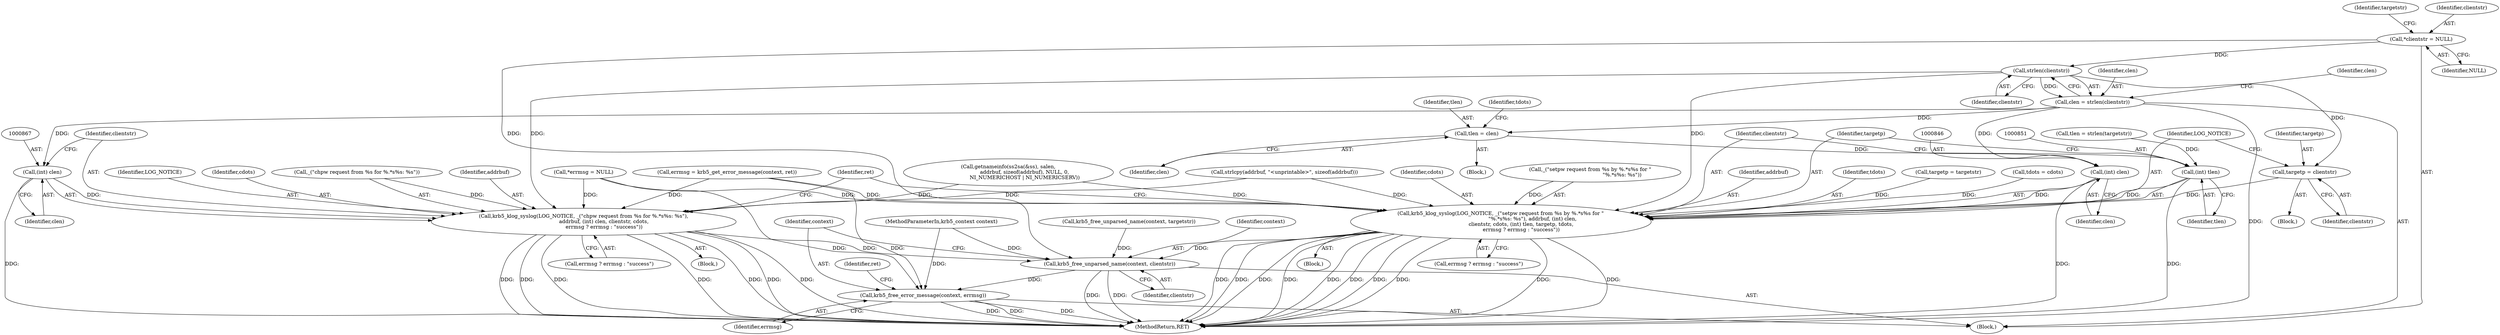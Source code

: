 digraph "0_krb5_cf1a0c411b2668c57c41e9c4efd15ba17b6b322c@pointer" {
"1000170" [label="(Call,*clientstr = NULL)"];
"1000676" [label="(Call,strlen(clientstr))"];
"1000674" [label="(Call,clen = strlen(clientstr))"];
"1000817" [label="(Call,tlen = clen)"];
"1000850" [label="(Call,(int) tlen)"];
"1000840" [label="(Call,krb5_klog_syslog(LOG_NOTICE, _(\"setpw request from %s by %.*s%s for \"\n                                       \"%.*s%s: %s\"), addrbuf, (int) clen,\n                         clientstr, cdots, (int) tlen, targetp, tdots,\n                         errmsg ? errmsg : \"success\"))"];
"1001252" [label="(Call,krb5_free_unparsed_name(context, clientstr))"];
"1001255" [label="(Call,krb5_free_error_message(context, errmsg))"];
"1000845" [label="(Call,(int) clen)"];
"1000866" [label="(Call,(int) clen)"];
"1000861" [label="(Call,krb5_klog_syslog(LOG_NOTICE, _(\"chpw request from %s for %.*s%s: %s\"),\n                         addrbuf, (int) clen, clientstr, cdots,\n                         errmsg ? errmsg : \"success\"))"];
"1000837" [label="(Call,targetp = clientstr)"];
"1000821" [label="(Identifier,tdots)"];
"1001253" [label="(Identifier,context)"];
"1000675" [label="(Identifier,clen)"];
"1000680" [label="(Identifier,clen)"];
"1000799" [label="(Call,strlcpy(addrbuf, \"<unprintable>\", sizeof(addrbuf)))"];
"1000676" [label="(Call,strlen(clientstr))"];
"1001252" [label="(Call,krb5_free_unparsed_name(context, clientstr))"];
"1000866" [label="(Call,(int) clen)"];
"1001259" [label="(Identifier,ret)"];
"1000175" [label="(Identifier,targetstr)"];
"1000170" [label="(Call,*clientstr = NULL)"];
"1000130" [label="(Block,)"];
"1001249" [label="(Call,krb5_free_unparsed_name(context, targetstr))"];
"1000865" [label="(Identifier,addrbuf)"];
"1000849" [label="(Identifier,cdots)"];
"1000871" [label="(Call,errmsg ? errmsg : \"success\")"];
"1000816" [label="(Block,)"];
"1000863" [label="(Call,_(\"chpw request from %s for %.*s%s: %s\"))"];
"1000876" [label="(Identifier,ret)"];
"1000860" [label="(Block,)"];
"1000172" [label="(Identifier,NULL)"];
"1000845" [label="(Call,(int) clen)"];
"1000837" [label="(Call,targetp = clientstr)"];
"1000838" [label="(Identifier,targetp)"];
"1000870" [label="(Identifier,cdots)"];
"1000847" [label="(Identifier,clen)"];
"1001255" [label="(Call,krb5_free_error_message(context, errmsg))"];
"1000171" [label="(Identifier,clientstr)"];
"1000122" [label="(MethodParameterIn,krb5_context context)"];
"1000827" [label="(Block,)"];
"1000852" [label="(Identifier,tlen)"];
"1000785" [label="(Call,getnameinfo(ss2sa(&ss), salen,\n                    addrbuf, sizeof(addrbuf), NULL, 0,\n                    NI_NUMERICHOST | NI_NUMERICSERV))"];
"1000818" [label="(Identifier,tlen)"];
"1000819" [label="(Identifier,clen)"];
"1000842" [label="(Call,_(\"setpw request from %s by %.*s%s for \"\n                                       \"%.*s%s: %s\"))"];
"1001257" [label="(Identifier,errmsg)"];
"1000808" [label="(Block,)"];
"1000844" [label="(Identifier,addrbuf)"];
"1000853" [label="(Identifier,targetp)"];
"1000841" [label="(Identifier,LOG_NOTICE)"];
"1000869" [label="(Identifier,clientstr)"];
"1000861" [label="(Call,krb5_klog_syslog(LOG_NOTICE, _(\"chpw request from %s for %.*s%s: %s\"),\n                         addrbuf, (int) clen, clientstr, cdots,\n                         errmsg ? errmsg : \"success\"))"];
"1000854" [label="(Identifier,tdots)"];
"1000839" [label="(Identifier,clientstr)"];
"1000677" [label="(Identifier,clientstr)"];
"1000828" [label="(Call,tlen = strlen(targetstr))"];
"1000823" [label="(Call,targetp = targetstr)"];
"1001260" [label="(MethodReturn,RET)"];
"1001256" [label="(Identifier,context)"];
"1000178" [label="(Call,*errmsg = NULL)"];
"1000817" [label="(Call,tlen = clen)"];
"1000868" [label="(Identifier,clen)"];
"1000674" [label="(Call,clen = strlen(clientstr))"];
"1000840" [label="(Call,krb5_klog_syslog(LOG_NOTICE, _(\"setpw request from %s by %.*s%s for \"\n                                       \"%.*s%s: %s\"), addrbuf, (int) clen,\n                         clientstr, cdots, (int) tlen, targetp, tdots,\n                         errmsg ? errmsg : \"success\"))"];
"1000820" [label="(Call,tdots = cdots)"];
"1000848" [label="(Identifier,clientstr)"];
"1000654" [label="(Call,errmsg = krb5_get_error_message(context, ret))"];
"1000850" [label="(Call,(int) tlen)"];
"1001254" [label="(Identifier,clientstr)"];
"1000855" [label="(Call,errmsg ? errmsg : \"success\")"];
"1000862" [label="(Identifier,LOG_NOTICE)"];
"1000170" -> "1000130"  [label="AST: "];
"1000170" -> "1000172"  [label="CFG: "];
"1000171" -> "1000170"  [label="AST: "];
"1000172" -> "1000170"  [label="AST: "];
"1000175" -> "1000170"  [label="CFG: "];
"1000170" -> "1000676"  [label="DDG: "];
"1000170" -> "1001252"  [label="DDG: "];
"1000676" -> "1000674"  [label="AST: "];
"1000676" -> "1000677"  [label="CFG: "];
"1000677" -> "1000676"  [label="AST: "];
"1000674" -> "1000676"  [label="CFG: "];
"1000676" -> "1000674"  [label="DDG: "];
"1000676" -> "1000837"  [label="DDG: "];
"1000676" -> "1000840"  [label="DDG: "];
"1000676" -> "1000861"  [label="DDG: "];
"1000674" -> "1000130"  [label="AST: "];
"1000675" -> "1000674"  [label="AST: "];
"1000680" -> "1000674"  [label="CFG: "];
"1000674" -> "1001260"  [label="DDG: "];
"1000674" -> "1000817"  [label="DDG: "];
"1000674" -> "1000845"  [label="DDG: "];
"1000674" -> "1000866"  [label="DDG: "];
"1000817" -> "1000816"  [label="AST: "];
"1000817" -> "1000819"  [label="CFG: "];
"1000818" -> "1000817"  [label="AST: "];
"1000819" -> "1000817"  [label="AST: "];
"1000821" -> "1000817"  [label="CFG: "];
"1000817" -> "1000850"  [label="DDG: "];
"1000850" -> "1000840"  [label="AST: "];
"1000850" -> "1000852"  [label="CFG: "];
"1000851" -> "1000850"  [label="AST: "];
"1000852" -> "1000850"  [label="AST: "];
"1000853" -> "1000850"  [label="CFG: "];
"1000850" -> "1001260"  [label="DDG: "];
"1000850" -> "1000840"  [label="DDG: "];
"1000828" -> "1000850"  [label="DDG: "];
"1000840" -> "1000808"  [label="AST: "];
"1000840" -> "1000855"  [label="CFG: "];
"1000841" -> "1000840"  [label="AST: "];
"1000842" -> "1000840"  [label="AST: "];
"1000844" -> "1000840"  [label="AST: "];
"1000845" -> "1000840"  [label="AST: "];
"1000848" -> "1000840"  [label="AST: "];
"1000849" -> "1000840"  [label="AST: "];
"1000853" -> "1000840"  [label="AST: "];
"1000854" -> "1000840"  [label="AST: "];
"1000855" -> "1000840"  [label="AST: "];
"1000876" -> "1000840"  [label="CFG: "];
"1000840" -> "1001260"  [label="DDG: "];
"1000840" -> "1001260"  [label="DDG: "];
"1000840" -> "1001260"  [label="DDG: "];
"1000840" -> "1001260"  [label="DDG: "];
"1000840" -> "1001260"  [label="DDG: "];
"1000840" -> "1001260"  [label="DDG: "];
"1000840" -> "1001260"  [label="DDG: "];
"1000840" -> "1001260"  [label="DDG: "];
"1000840" -> "1001260"  [label="DDG: "];
"1000840" -> "1001260"  [label="DDG: "];
"1000842" -> "1000840"  [label="DDG: "];
"1000785" -> "1000840"  [label="DDG: "];
"1000799" -> "1000840"  [label="DDG: "];
"1000845" -> "1000840"  [label="DDG: "];
"1000837" -> "1000840"  [label="DDG: "];
"1000823" -> "1000840"  [label="DDG: "];
"1000820" -> "1000840"  [label="DDG: "];
"1000654" -> "1000840"  [label="DDG: "];
"1000178" -> "1000840"  [label="DDG: "];
"1000840" -> "1001252"  [label="DDG: "];
"1001252" -> "1000130"  [label="AST: "];
"1001252" -> "1001254"  [label="CFG: "];
"1001253" -> "1001252"  [label="AST: "];
"1001254" -> "1001252"  [label="AST: "];
"1001256" -> "1001252"  [label="CFG: "];
"1001252" -> "1001260"  [label="DDG: "];
"1001252" -> "1001260"  [label="DDG: "];
"1001249" -> "1001252"  [label="DDG: "];
"1000122" -> "1001252"  [label="DDG: "];
"1000861" -> "1001252"  [label="DDG: "];
"1001252" -> "1001255"  [label="DDG: "];
"1001255" -> "1000130"  [label="AST: "];
"1001255" -> "1001257"  [label="CFG: "];
"1001256" -> "1001255"  [label="AST: "];
"1001257" -> "1001255"  [label="AST: "];
"1001259" -> "1001255"  [label="CFG: "];
"1001255" -> "1001260"  [label="DDG: "];
"1001255" -> "1001260"  [label="DDG: "];
"1001255" -> "1001260"  [label="DDG: "];
"1000122" -> "1001255"  [label="DDG: "];
"1000178" -> "1001255"  [label="DDG: "];
"1000654" -> "1001255"  [label="DDG: "];
"1000845" -> "1000847"  [label="CFG: "];
"1000846" -> "1000845"  [label="AST: "];
"1000847" -> "1000845"  [label="AST: "];
"1000848" -> "1000845"  [label="CFG: "];
"1000845" -> "1001260"  [label="DDG: "];
"1000866" -> "1000861"  [label="AST: "];
"1000866" -> "1000868"  [label="CFG: "];
"1000867" -> "1000866"  [label="AST: "];
"1000868" -> "1000866"  [label="AST: "];
"1000869" -> "1000866"  [label="CFG: "];
"1000866" -> "1001260"  [label="DDG: "];
"1000866" -> "1000861"  [label="DDG: "];
"1000861" -> "1000860"  [label="AST: "];
"1000861" -> "1000871"  [label="CFG: "];
"1000862" -> "1000861"  [label="AST: "];
"1000863" -> "1000861"  [label="AST: "];
"1000865" -> "1000861"  [label="AST: "];
"1000869" -> "1000861"  [label="AST: "];
"1000870" -> "1000861"  [label="AST: "];
"1000871" -> "1000861"  [label="AST: "];
"1000876" -> "1000861"  [label="CFG: "];
"1000861" -> "1001260"  [label="DDG: "];
"1000861" -> "1001260"  [label="DDG: "];
"1000861" -> "1001260"  [label="DDG: "];
"1000861" -> "1001260"  [label="DDG: "];
"1000861" -> "1001260"  [label="DDG: "];
"1000861" -> "1001260"  [label="DDG: "];
"1000861" -> "1001260"  [label="DDG: "];
"1000863" -> "1000861"  [label="DDG: "];
"1000785" -> "1000861"  [label="DDG: "];
"1000799" -> "1000861"  [label="DDG: "];
"1000654" -> "1000861"  [label="DDG: "];
"1000178" -> "1000861"  [label="DDG: "];
"1000837" -> "1000827"  [label="AST: "];
"1000837" -> "1000839"  [label="CFG: "];
"1000838" -> "1000837"  [label="AST: "];
"1000839" -> "1000837"  [label="AST: "];
"1000841" -> "1000837"  [label="CFG: "];
}
